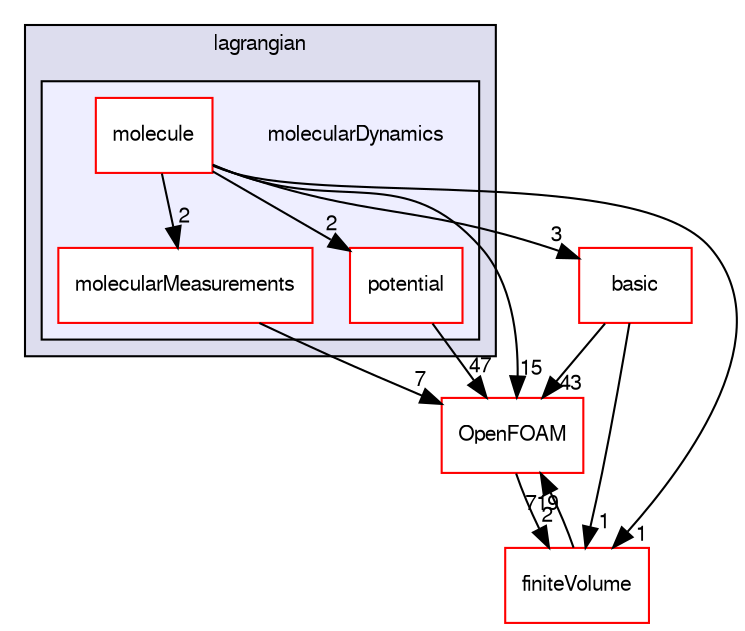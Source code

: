 digraph "src/lagrangian/molecularDynamics" {
  bgcolor=transparent;
  compound=true
  node [ fontsize="10", fontname="FreeSans"];
  edge [ labelfontsize="10", labelfontname="FreeSans"];
  subgraph clusterdir_f8c25efc4b6f6a8502a42d5af7554d23 {
    graph [ bgcolor="#ddddee", pencolor="black", label="lagrangian" fontname="FreeSans", fontsize="10", URL="dir_f8c25efc4b6f6a8502a42d5af7554d23.html"]
  subgraph clusterdir_35d1b8bea394c75820a29726f930e1b8 {
    graph [ bgcolor="#eeeeff", pencolor="black", label="" URL="dir_35d1b8bea394c75820a29726f930e1b8.html"];
    dir_35d1b8bea394c75820a29726f930e1b8 [shape=plaintext label="molecularDynamics"];
    dir_d688c861569b69efcb20a975bc1993fa [shape=box label="molecularMeasurements" color="red" fillcolor="white" style="filled" URL="dir_d688c861569b69efcb20a975bc1993fa.html"];
    dir_9c91f16e68bfa950e60056a05e24ffb3 [shape=box label="molecule" color="red" fillcolor="white" style="filled" URL="dir_9c91f16e68bfa950e60056a05e24ffb3.html"];
    dir_589d2223da338fceb897292fae8915cc [shape=box label="potential" color="red" fillcolor="white" style="filled" URL="dir_589d2223da338fceb897292fae8915cc.html"];
  }
  }
  dir_9bd15774b555cf7259a6fa18f99fe99b [shape=box label="finiteVolume" color="red" URL="dir_9bd15774b555cf7259a6fa18f99fe99b.html"];
  dir_c5473ff19b20e6ec4dfe5c310b3778a8 [shape=box label="OpenFOAM" color="red" URL="dir_c5473ff19b20e6ec4dfe5c310b3778a8.html"];
  dir_584e0ab0901b4327f36f4285cac7f2f8 [shape=box label="basic" color="red" URL="dir_584e0ab0901b4327f36f4285cac7f2f8.html"];
  dir_9bd15774b555cf7259a6fa18f99fe99b->dir_c5473ff19b20e6ec4dfe5c310b3778a8 [headlabel="719", labeldistance=1.5 headhref="dir_000727_001706.html"];
  dir_589d2223da338fceb897292fae8915cc->dir_c5473ff19b20e6ec4dfe5c310b3778a8 [headlabel="47", labeldistance=1.5 headhref="dir_001459_001706.html"];
  dir_d688c861569b69efcb20a975bc1993fa->dir_c5473ff19b20e6ec4dfe5c310b3778a8 [headlabel="7", labeldistance=1.5 headhref="dir_001450_001706.html"];
  dir_9c91f16e68bfa950e60056a05e24ffb3->dir_9bd15774b555cf7259a6fa18f99fe99b [headlabel="1", labeldistance=1.5 headhref="dir_001454_000727.html"];
  dir_9c91f16e68bfa950e60056a05e24ffb3->dir_589d2223da338fceb897292fae8915cc [headlabel="2", labeldistance=1.5 headhref="dir_001454_001459.html"];
  dir_9c91f16e68bfa950e60056a05e24ffb3->dir_d688c861569b69efcb20a975bc1993fa [headlabel="2", labeldistance=1.5 headhref="dir_001454_001450.html"];
  dir_9c91f16e68bfa950e60056a05e24ffb3->dir_c5473ff19b20e6ec4dfe5c310b3778a8 [headlabel="15", labeldistance=1.5 headhref="dir_001454_001706.html"];
  dir_9c91f16e68bfa950e60056a05e24ffb3->dir_584e0ab0901b4327f36f4285cac7f2f8 [headlabel="3", labeldistance=1.5 headhref="dir_001454_001179.html"];
  dir_c5473ff19b20e6ec4dfe5c310b3778a8->dir_9bd15774b555cf7259a6fa18f99fe99b [headlabel="2", labeldistance=1.5 headhref="dir_001706_000727.html"];
  dir_584e0ab0901b4327f36f4285cac7f2f8->dir_9bd15774b555cf7259a6fa18f99fe99b [headlabel="1", labeldistance=1.5 headhref="dir_001179_000727.html"];
  dir_584e0ab0901b4327f36f4285cac7f2f8->dir_c5473ff19b20e6ec4dfe5c310b3778a8 [headlabel="43", labeldistance=1.5 headhref="dir_001179_001706.html"];
}
